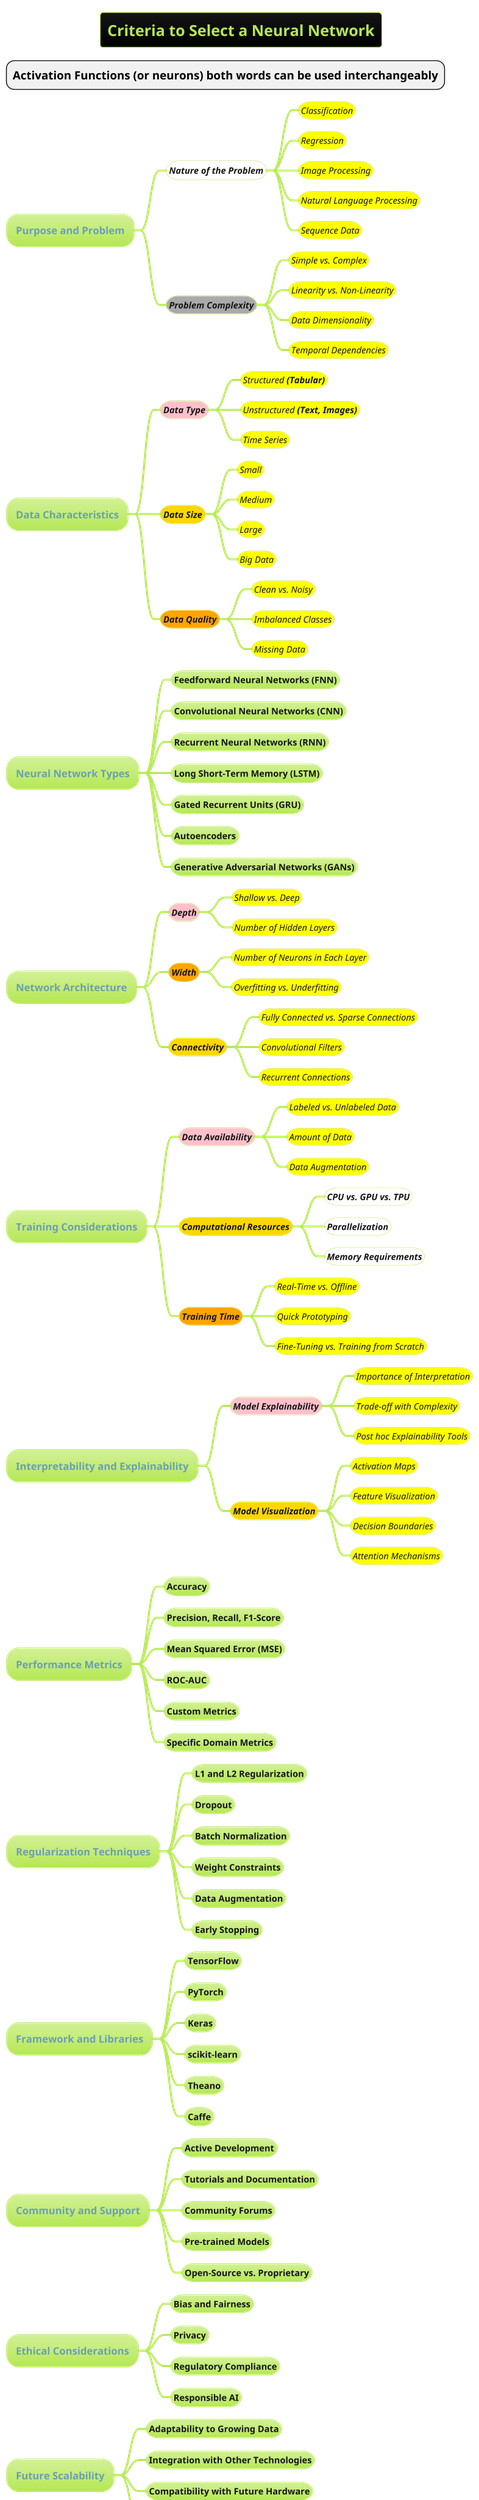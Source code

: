 @startmindmap
title =Criteria to Select a Neural Network
* =Activation Functions (or neurons) both words can be used interchangeably
!theme hacker


* Purpose and Problem
**[#white] ====Nature of the Problem
***[#yellow] ====<size:14>Classification
***[#yellow] ====<size:14>Regression
***[#yellow] ====<size:14>Image Processing
***[#yellow] ====<size:14>Natural Language Processing
***[#yellow] ====<size:14>Sequence Data
**[#a] ====Problem Complexity
***[#yellow] ====<size:14>Simple vs. Complex
***[#yellow] ====<size:14>Linearity vs. Non-Linearity
***[#yellow] ====<size:14>Data Dimensionality
***[#yellow] ====<size:14>Temporal Dependencies

* Data Characteristics
**[#pink] ====Data Type
***[#yellow] ====<size:14>Structured **(Tabular)**
***[#yellow] ====<size:14>Unstructured **(Text, Images)**
***[#yellow] ====<size:14>Time Series
**[#gold] ====Data Size
***[#yellow] ====<size:14>Small
***[#yellow] ====<size:14>Medium
***[#yellow] ====<size:14>Large
***[#yellow] ====<size:14>Big Data
**[#orange] ====Data Quality
***[#yellow] ====<size:14>Clean vs. Noisy
***[#yellow] ====<size:14>Imbalanced Classes
***[#yellow] ====<size:14>Missing Data

* Neural Network Types
** Feedforward Neural Networks **(FNN)**
** Convolutional Neural Networks **(CNN)**
** Recurrent Neural Networks **(RNN)**
** Long Short-Term Memory **(LSTM)**
** Gated Recurrent Units **(GRU)**
** Autoencoders
** Generative Adversarial Networks **(GANs)**

* Network Architecture
**[#pink] ====Depth
***[#yellow] ====<size:14>Shallow vs. Deep
***[#yellow] ====<size:14>Number of Hidden Layers
**[#orange] ====Width
***[#yellow] ====<size:14>Number of Neurons in Each Layer
***[#yellow] ====<size:14>Overfitting vs. Underfitting
**[#gold] ==== Connectivity
***[#yellow] ====<size:14>Fully Connected vs. Sparse Connections
***[#yellow] ====<size:14>Convolutional Filters
***[#yellow] ====<size:14>Recurrent Connections

* Training Considerations
**[#pink] ====Data Availability
***[#yellow] ====<size:14>Labeled vs. Unlabeled Data
***[#yellow] ====<size:14>Amount of Data
***[#yellow] ====<size:14>Data Augmentation
**[#gold] ====Computational Resources
***[#white] ====<size:14>**CPU vs. GPU vs. TPU**
***[#white] ====<size:14>**Parallelization**
***[#white] ====<size:14>**Memory Requirements**
**[#orange] ====Training Time
***[#yellow] ====<size:14>Real-Time vs. Offline
***[#yellow] ====<size:14>Quick Prototyping
***[#yellow] ====<size:14>Fine-Tuning vs. Training from Scratch

* Interpretability and Explainability
**[#pink] ====Model Explainability
***[#yellow] ====<size:14>Importance of Interpretation
***[#yellow] ====<size:14>Trade-off with Complexity
***[#yellow] ====<size:14>Post hoc Explainability Tools
**[#gold] ====Model Visualization
***[#yellow] ====<size:14>Activation Maps
***[#yellow] ====<size:14>Feature Visualization
***[#yellow] ====<size:14>Decision Boundaries
***[#yellow] ====<size:14>Attention Mechanisms

* Performance Metrics
** Accuracy
** Precision, Recall, F1-Score
** Mean Squared Error **(MSE)**
** ROC-AUC
** Custom Metrics
** Specific Domain Metrics

* Regularization Techniques
** L1 and L2 Regularization
** Dropout
** Batch Normalization
** Weight Constraints
** Data Augmentation
** Early Stopping

* Framework and Libraries
** TensorFlow
** PyTorch
** Keras
** scikit-learn
** Theano
** Caffe

* Community and Support
** Active Development
** Tutorials and Documentation
** Community Forums
** Pre-trained Models
** Open-Source vs. Proprietary

* Ethical Considerations
** Bias and Fairness
** Privacy
** Regulatory Compliance
** Responsible AI

* Future Scalability
** Adaptability to Growing Data
** Integration with Other Technologies
** Compatibility with Future Hardware
** Maintainability

* Cost and Resources
** Software Costs
** Hardware Costs
** Development and Maintenance Effort
** Availability of Expertise

@endmindmap

